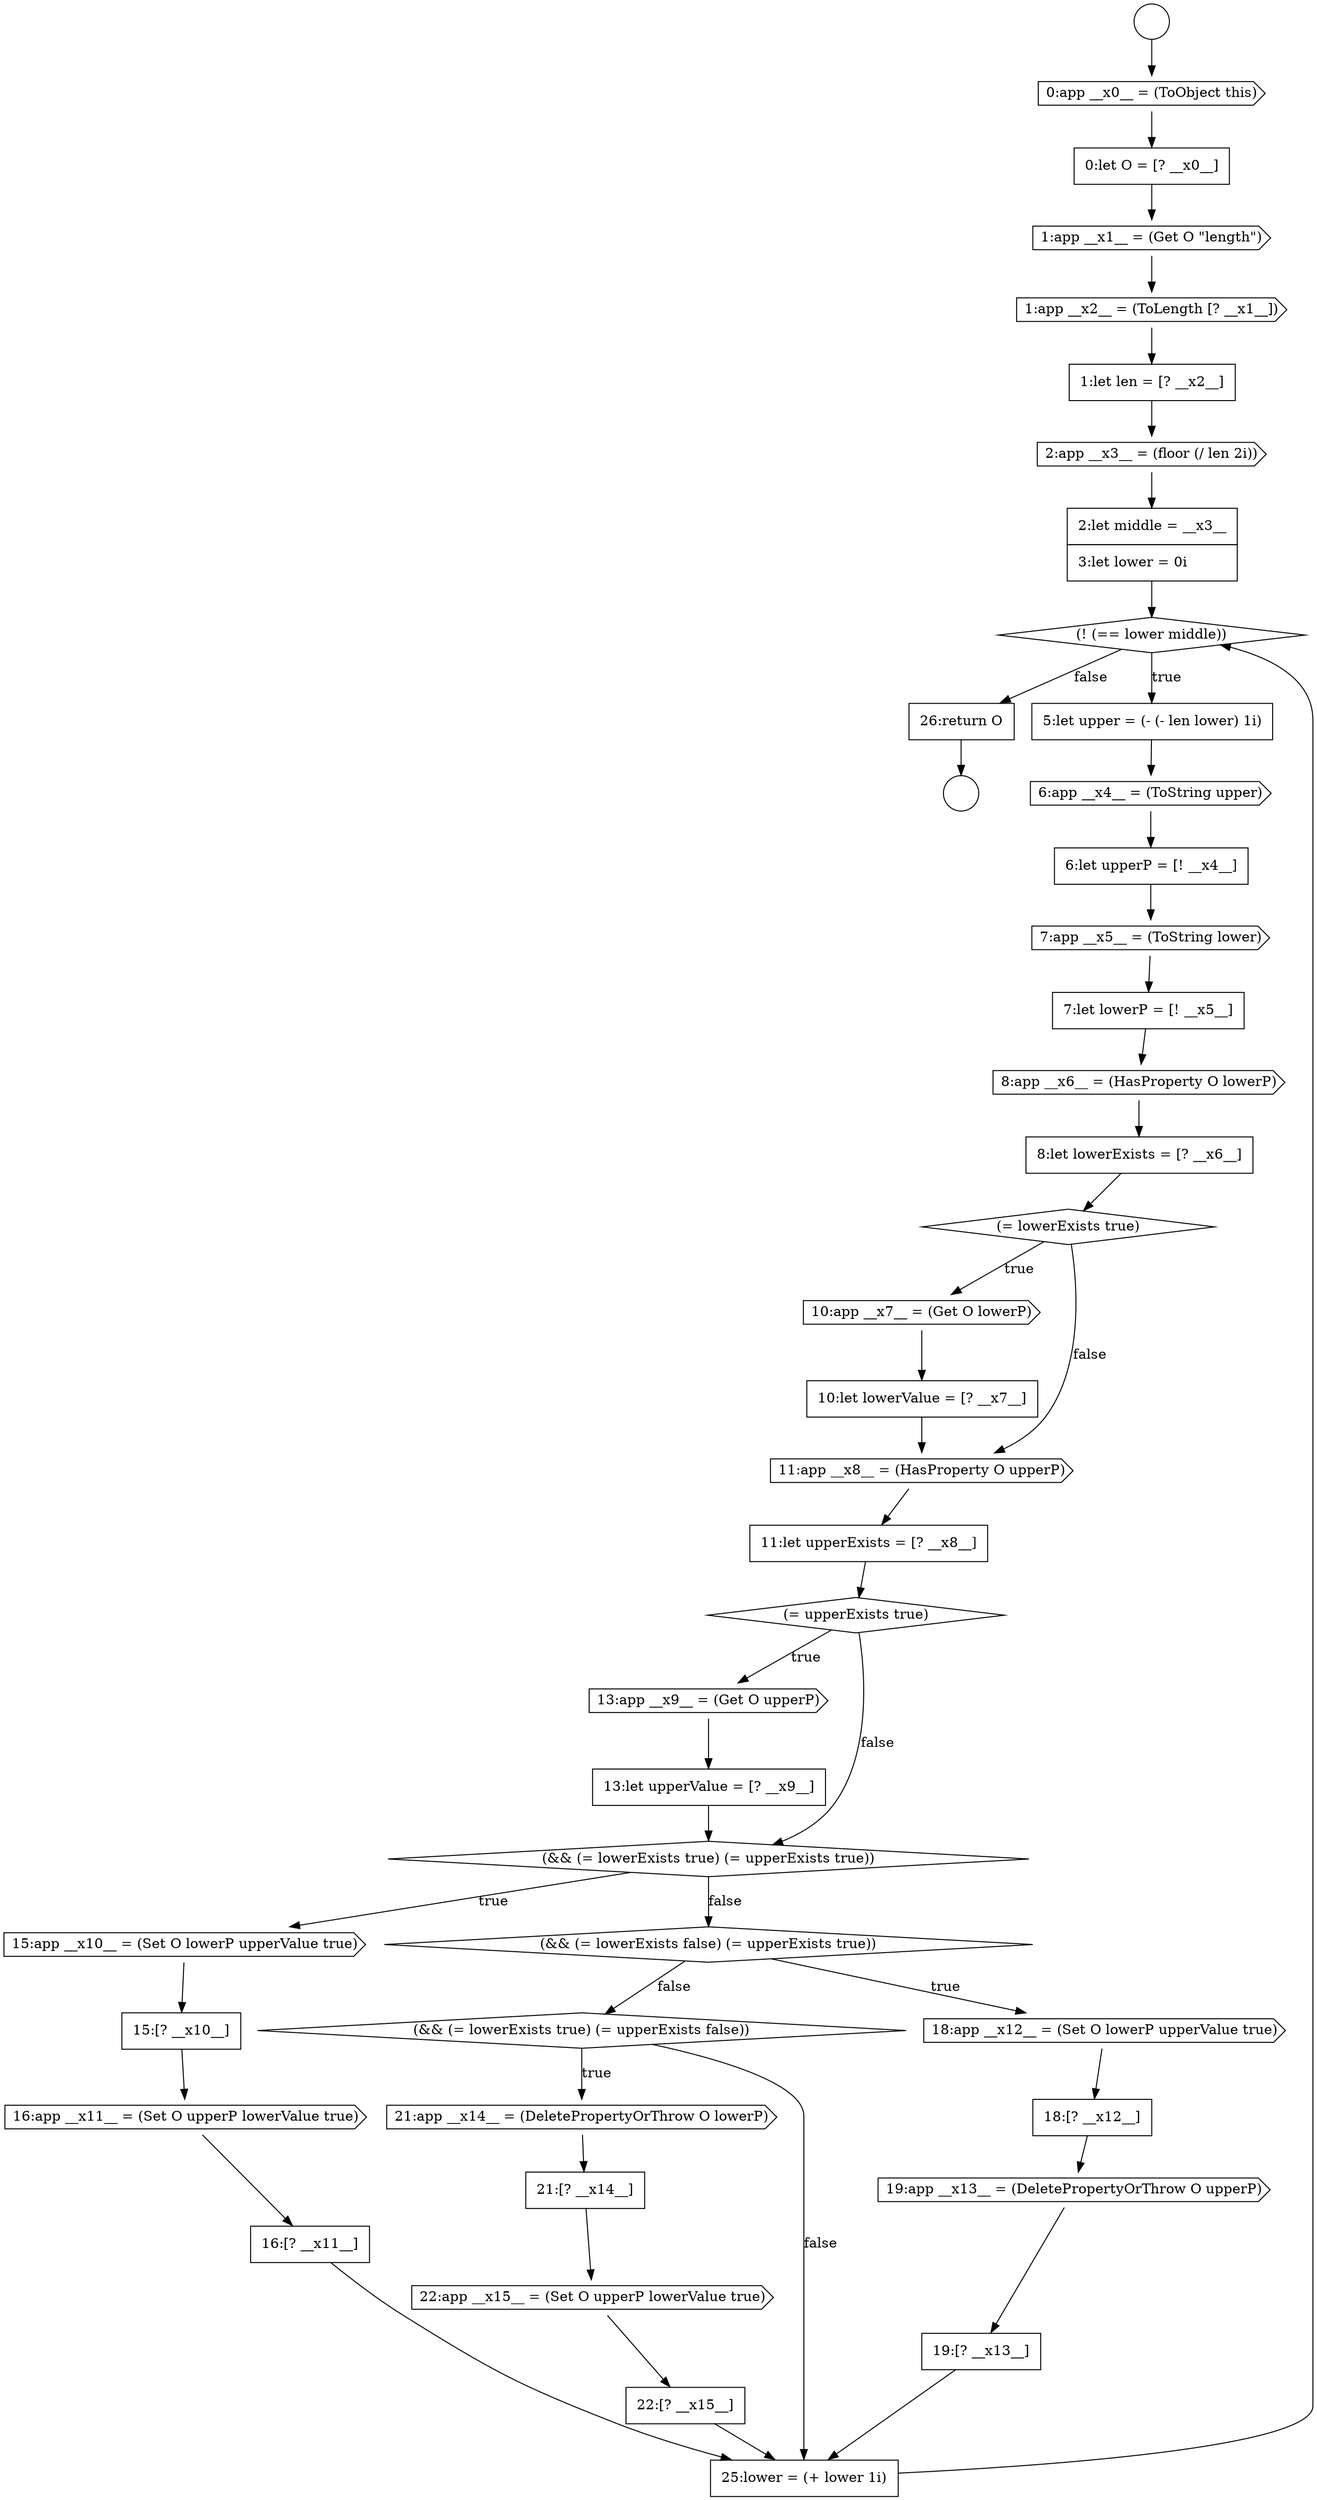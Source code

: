 digraph {
  node15579 [shape=none, margin=0, label=<<font color="black">
    <table border="0" cellborder="1" cellspacing="0" cellpadding="10">
      <tr><td align="left">1:let len = [? __x2__]</td></tr>
    </table>
  </font>> color="black" fillcolor="white" style=filled]
  node15591 [shape=cds, label=<<font color="black">10:app __x7__ = (Get O lowerP)</font>> color="black" fillcolor="white" style=filled]
  node15592 [shape=none, margin=0, label=<<font color="black">
    <table border="0" cellborder="1" cellspacing="0" cellpadding="10">
      <tr><td align="left">10:let lowerValue = [? __x7__]</td></tr>
    </table>
  </font>> color="black" fillcolor="white" style=filled]
  node15614 [shape=none, margin=0, label=<<font color="black">
    <table border="0" cellborder="1" cellspacing="0" cellpadding="10">
      <tr><td align="left">26:return O</td></tr>
    </table>
  </font>> color="black" fillcolor="white" style=filled]
  node15607 [shape=none, margin=0, label=<<font color="black">
    <table border="0" cellborder="1" cellspacing="0" cellpadding="10">
      <tr><td align="left">19:[? __x13__]</td></tr>
    </table>
  </font>> color="black" fillcolor="white" style=filled]
  node15577 [shape=cds, label=<<font color="black">1:app __x1__ = (Get O &quot;length&quot;)</font>> color="black" fillcolor="white" style=filled]
  node15575 [shape=cds, label=<<font color="black">0:app __x0__ = (ToObject this)</font>> color="black" fillcolor="white" style=filled]
  node15597 [shape=none, margin=0, label=<<font color="black">
    <table border="0" cellborder="1" cellspacing="0" cellpadding="10">
      <tr><td align="left">13:let upperValue = [? __x9__]</td></tr>
    </table>
  </font>> color="black" fillcolor="white" style=filled]
  node15596 [shape=cds, label=<<font color="black">13:app __x9__ = (Get O upperP)</font>> color="black" fillcolor="white" style=filled]
  node15573 [shape=circle label=" " color="black" fillcolor="white" style=filled]
  node15600 [shape=none, margin=0, label=<<font color="black">
    <table border="0" cellborder="1" cellspacing="0" cellpadding="10">
      <tr><td align="left">15:[? __x10__]</td></tr>
    </table>
  </font>> color="black" fillcolor="white" style=filled]
  node15611 [shape=cds, label=<<font color="black">22:app __x15__ = (Set O upperP lowerValue true)</font>> color="black" fillcolor="white" style=filled]
  node15590 [shape=diamond, label=<<font color="black">(= lowerExists true)</font>> color="black" fillcolor="white" style=filled]
  node15605 [shape=none, margin=0, label=<<font color="black">
    <table border="0" cellborder="1" cellspacing="0" cellpadding="10">
      <tr><td align="left">18:[? __x12__]</td></tr>
    </table>
  </font>> color="black" fillcolor="white" style=filled]
  node15601 [shape=cds, label=<<font color="black">16:app __x11__ = (Set O upperP lowerValue true)</font>> color="black" fillcolor="white" style=filled]
  node15586 [shape=cds, label=<<font color="black">7:app __x5__ = (ToString lower)</font>> color="black" fillcolor="white" style=filled]
  node15595 [shape=diamond, label=<<font color="black">(= upperExists true)</font>> color="black" fillcolor="white" style=filled]
  node15574 [shape=circle label=" " color="black" fillcolor="white" style=filled]
  node15610 [shape=none, margin=0, label=<<font color="black">
    <table border="0" cellborder="1" cellspacing="0" cellpadding="10">
      <tr><td align="left">21:[? __x14__]</td></tr>
    </table>
  </font>> color="black" fillcolor="white" style=filled]
  node15606 [shape=cds, label=<<font color="black">19:app __x13__ = (DeletePropertyOrThrow O upperP)</font>> color="black" fillcolor="white" style=filled]
  node15578 [shape=cds, label=<<font color="black">1:app __x2__ = (ToLength [? __x1__])</font>> color="black" fillcolor="white" style=filled]
  node15599 [shape=cds, label=<<font color="black">15:app __x10__ = (Set O lowerP upperValue true)</font>> color="black" fillcolor="white" style=filled]
  node15584 [shape=cds, label=<<font color="black">6:app __x4__ = (ToString upper)</font>> color="black" fillcolor="white" style=filled]
  node15582 [shape=diamond, label=<<font color="black">(! (== lower middle))</font>> color="black" fillcolor="white" style=filled]
  node15602 [shape=none, margin=0, label=<<font color="black">
    <table border="0" cellborder="1" cellspacing="0" cellpadding="10">
      <tr><td align="left">16:[? __x11__]</td></tr>
    </table>
  </font>> color="black" fillcolor="white" style=filled]
  node15587 [shape=none, margin=0, label=<<font color="black">
    <table border="0" cellborder="1" cellspacing="0" cellpadding="10">
      <tr><td align="left">7:let lowerP = [! __x5__]</td></tr>
    </table>
  </font>> color="black" fillcolor="white" style=filled]
  node15594 [shape=none, margin=0, label=<<font color="black">
    <table border="0" cellborder="1" cellspacing="0" cellpadding="10">
      <tr><td align="left">11:let upperExists = [? __x8__]</td></tr>
    </table>
  </font>> color="black" fillcolor="white" style=filled]
  node15609 [shape=cds, label=<<font color="black">21:app __x14__ = (DeletePropertyOrThrow O lowerP)</font>> color="black" fillcolor="white" style=filled]
  node15588 [shape=cds, label=<<font color="black">8:app __x6__ = (HasProperty O lowerP)</font>> color="black" fillcolor="white" style=filled]
  node15583 [shape=none, margin=0, label=<<font color="black">
    <table border="0" cellborder="1" cellspacing="0" cellpadding="10">
      <tr><td align="left">5:let upper = (- (- len lower) 1i)</td></tr>
    </table>
  </font>> color="black" fillcolor="white" style=filled]
  node15581 [shape=none, margin=0, label=<<font color="black">
    <table border="0" cellborder="1" cellspacing="0" cellpadding="10">
      <tr><td align="left">2:let middle = __x3__</td></tr>
      <tr><td align="left">3:let lower = 0i</td></tr>
    </table>
  </font>> color="black" fillcolor="white" style=filled]
  node15608 [shape=diamond, label=<<font color="black">(&amp;&amp; (= lowerExists true) (= upperExists false))</font>> color="black" fillcolor="white" style=filled]
  node15603 [shape=diamond, label=<<font color="black">(&amp;&amp; (= lowerExists false) (= upperExists true))</font>> color="black" fillcolor="white" style=filled]
  node15598 [shape=diamond, label=<<font color="black">(&amp;&amp; (= lowerExists true) (= upperExists true))</font>> color="black" fillcolor="white" style=filled]
  node15613 [shape=none, margin=0, label=<<font color="black">
    <table border="0" cellborder="1" cellspacing="0" cellpadding="10">
      <tr><td align="left">25:lower = (+ lower 1i)</td></tr>
    </table>
  </font>> color="black" fillcolor="white" style=filled]
  node15612 [shape=none, margin=0, label=<<font color="black">
    <table border="0" cellborder="1" cellspacing="0" cellpadding="10">
      <tr><td align="left">22:[? __x15__]</td></tr>
    </table>
  </font>> color="black" fillcolor="white" style=filled]
  node15580 [shape=cds, label=<<font color="black">2:app __x3__ = (floor (/ len 2i))</font>> color="black" fillcolor="white" style=filled]
  node15593 [shape=cds, label=<<font color="black">11:app __x8__ = (HasProperty O upperP)</font>> color="black" fillcolor="white" style=filled]
  node15576 [shape=none, margin=0, label=<<font color="black">
    <table border="0" cellborder="1" cellspacing="0" cellpadding="10">
      <tr><td align="left">0:let O = [? __x0__]</td></tr>
    </table>
  </font>> color="black" fillcolor="white" style=filled]
  node15589 [shape=none, margin=0, label=<<font color="black">
    <table border="0" cellborder="1" cellspacing="0" cellpadding="10">
      <tr><td align="left">8:let lowerExists = [? __x6__]</td></tr>
    </table>
  </font>> color="black" fillcolor="white" style=filled]
  node15604 [shape=cds, label=<<font color="black">18:app __x12__ = (Set O lowerP upperValue true)</font>> color="black" fillcolor="white" style=filled]
  node15585 [shape=none, margin=0, label=<<font color="black">
    <table border="0" cellborder="1" cellspacing="0" cellpadding="10">
      <tr><td align="left">6:let upperP = [! __x4__]</td></tr>
    </table>
  </font>> color="black" fillcolor="white" style=filled]
  node15591 -> node15592 [ color="black"]
  node15607 -> node15613 [ color="black"]
  node15582 -> node15583 [label=<<font color="black">true</font>> color="black"]
  node15582 -> node15614 [label=<<font color="black">false</font>> color="black"]
  node15581 -> node15582 [ color="black"]
  node15612 -> node15613 [ color="black"]
  node15600 -> node15601 [ color="black"]
  node15603 -> node15604 [label=<<font color="black">true</font>> color="black"]
  node15603 -> node15608 [label=<<font color="black">false</font>> color="black"]
  node15597 -> node15598 [ color="black"]
  node15590 -> node15591 [label=<<font color="black">true</font>> color="black"]
  node15590 -> node15593 [label=<<font color="black">false</font>> color="black"]
  node15588 -> node15589 [ color="black"]
  node15587 -> node15588 [ color="black"]
  node15577 -> node15578 [ color="black"]
  node15598 -> node15599 [label=<<font color="black">true</font>> color="black"]
  node15598 -> node15603 [label=<<font color="black">false</font>> color="black"]
  node15602 -> node15613 [ color="black"]
  node15604 -> node15605 [ color="black"]
  node15610 -> node15611 [ color="black"]
  node15584 -> node15585 [ color="black"]
  node15576 -> node15577 [ color="black"]
  node15579 -> node15580 [ color="black"]
  node15599 -> node15600 [ color="black"]
  node15583 -> node15584 [ color="black"]
  node15606 -> node15607 [ color="black"]
  node15613 -> node15582 [ color="black"]
  node15578 -> node15579 [ color="black"]
  node15594 -> node15595 [ color="black"]
  node15601 -> node15602 [ color="black"]
  node15580 -> node15581 [ color="black"]
  node15575 -> node15576 [ color="black"]
  node15573 -> node15575 [ color="black"]
  node15605 -> node15606 [ color="black"]
  node15611 -> node15612 [ color="black"]
  node15595 -> node15596 [label=<<font color="black">true</font>> color="black"]
  node15595 -> node15598 [label=<<font color="black">false</font>> color="black"]
  node15585 -> node15586 [ color="black"]
  node15608 -> node15609 [label=<<font color="black">true</font>> color="black"]
  node15608 -> node15613 [label=<<font color="black">false</font>> color="black"]
  node15609 -> node15610 [ color="black"]
  node15589 -> node15590 [ color="black"]
  node15592 -> node15593 [ color="black"]
  node15596 -> node15597 [ color="black"]
  node15614 -> node15574 [ color="black"]
  node15586 -> node15587 [ color="black"]
  node15593 -> node15594 [ color="black"]
}
